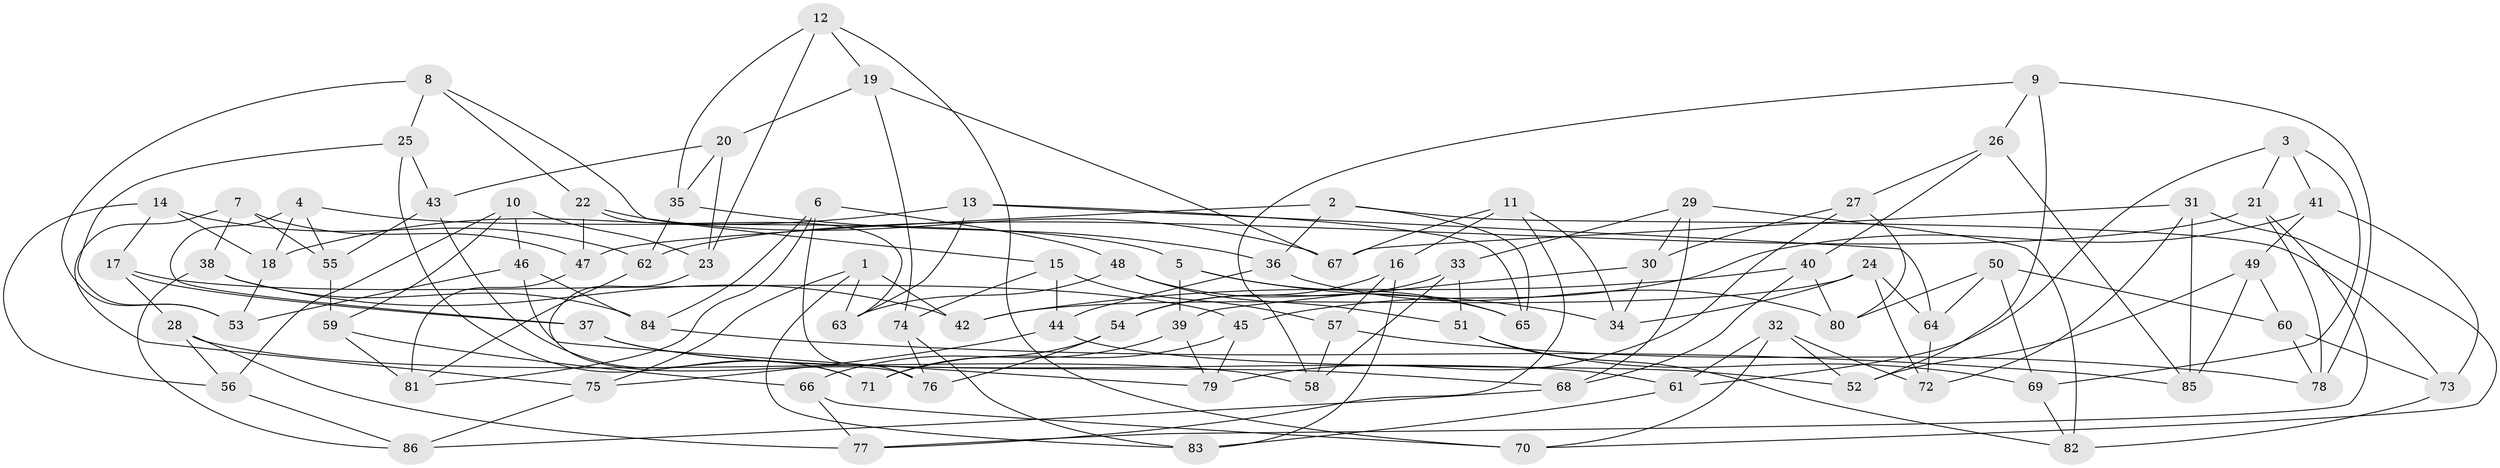 // Generated by graph-tools (version 1.1) at 2025/26/03/09/25 03:26:53]
// undirected, 86 vertices, 172 edges
graph export_dot {
graph [start="1"]
  node [color=gray90,style=filled];
  1;
  2;
  3;
  4;
  5;
  6;
  7;
  8;
  9;
  10;
  11;
  12;
  13;
  14;
  15;
  16;
  17;
  18;
  19;
  20;
  21;
  22;
  23;
  24;
  25;
  26;
  27;
  28;
  29;
  30;
  31;
  32;
  33;
  34;
  35;
  36;
  37;
  38;
  39;
  40;
  41;
  42;
  43;
  44;
  45;
  46;
  47;
  48;
  49;
  50;
  51;
  52;
  53;
  54;
  55;
  56;
  57;
  58;
  59;
  60;
  61;
  62;
  63;
  64;
  65;
  66;
  67;
  68;
  69;
  70;
  71;
  72;
  73;
  74;
  75;
  76;
  77;
  78;
  79;
  80;
  81;
  82;
  83;
  84;
  85;
  86;
  1 -- 83;
  1 -- 42;
  1 -- 75;
  1 -- 63;
  2 -- 73;
  2 -- 47;
  2 -- 36;
  2 -- 65;
  3 -- 69;
  3 -- 61;
  3 -- 41;
  3 -- 21;
  4 -- 55;
  4 -- 37;
  4 -- 18;
  4 -- 5;
  5 -- 34;
  5 -- 39;
  5 -- 65;
  6 -- 48;
  6 -- 76;
  6 -- 81;
  6 -- 84;
  7 -- 38;
  7 -- 75;
  7 -- 55;
  7 -- 47;
  8 -- 53;
  8 -- 25;
  8 -- 15;
  8 -- 22;
  9 -- 26;
  9 -- 58;
  9 -- 52;
  9 -- 78;
  10 -- 56;
  10 -- 23;
  10 -- 59;
  10 -- 46;
  11 -- 16;
  11 -- 67;
  11 -- 34;
  11 -- 77;
  12 -- 23;
  12 -- 35;
  12 -- 70;
  12 -- 19;
  13 -- 64;
  13 -- 65;
  13 -- 63;
  13 -- 18;
  14 -- 17;
  14 -- 18;
  14 -- 62;
  14 -- 56;
  15 -- 74;
  15 -- 57;
  15 -- 44;
  16 -- 57;
  16 -- 83;
  16 -- 54;
  17 -- 28;
  17 -- 45;
  17 -- 37;
  18 -- 53;
  19 -- 20;
  19 -- 67;
  19 -- 74;
  20 -- 35;
  20 -- 23;
  20 -- 43;
  21 -- 77;
  21 -- 62;
  21 -- 78;
  22 -- 47;
  22 -- 63;
  22 -- 67;
  23 -- 76;
  24 -- 72;
  24 -- 42;
  24 -- 34;
  24 -- 64;
  25 -- 43;
  25 -- 71;
  25 -- 53;
  26 -- 85;
  26 -- 40;
  26 -- 27;
  27 -- 80;
  27 -- 30;
  27 -- 79;
  28 -- 77;
  28 -- 58;
  28 -- 56;
  29 -- 33;
  29 -- 68;
  29 -- 30;
  29 -- 82;
  30 -- 34;
  30 -- 39;
  31 -- 67;
  31 -- 70;
  31 -- 72;
  31 -- 85;
  32 -- 72;
  32 -- 52;
  32 -- 70;
  32 -- 61;
  33 -- 58;
  33 -- 51;
  33 -- 54;
  35 -- 62;
  35 -- 36;
  36 -- 44;
  36 -- 80;
  37 -- 61;
  37 -- 68;
  38 -- 42;
  38 -- 86;
  38 -- 84;
  39 -- 66;
  39 -- 79;
  40 -- 68;
  40 -- 42;
  40 -- 80;
  41 -- 45;
  41 -- 49;
  41 -- 73;
  43 -- 55;
  43 -- 71;
  44 -- 52;
  44 -- 75;
  45 -- 79;
  45 -- 71;
  46 -- 79;
  46 -- 84;
  46 -- 53;
  47 -- 81;
  48 -- 63;
  48 -- 65;
  48 -- 51;
  49 -- 60;
  49 -- 52;
  49 -- 85;
  50 -- 69;
  50 -- 60;
  50 -- 80;
  50 -- 64;
  51 -- 82;
  51 -- 69;
  54 -- 71;
  54 -- 76;
  55 -- 59;
  56 -- 86;
  57 -- 58;
  57 -- 78;
  59 -- 81;
  59 -- 66;
  60 -- 78;
  60 -- 73;
  61 -- 83;
  62 -- 81;
  64 -- 72;
  66 -- 77;
  66 -- 70;
  68 -- 86;
  69 -- 82;
  73 -- 82;
  74 -- 83;
  74 -- 76;
  75 -- 86;
  84 -- 85;
}
